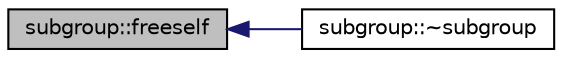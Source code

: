 digraph "subgroup::freeself"
{
  edge [fontname="Helvetica",fontsize="10",labelfontname="Helvetica",labelfontsize="10"];
  node [fontname="Helvetica",fontsize="10",shape=record];
  rankdir="LR";
  Node12 [label="subgroup::freeself",height=0.2,width=0.4,color="black", fillcolor="grey75", style="filled", fontcolor="black"];
  Node12 -> Node13 [dir="back",color="midnightblue",fontsize="10",style="solid",fontname="Helvetica"];
  Node13 [label="subgroup::~subgroup",height=0.2,width=0.4,color="black", fillcolor="white", style="filled",URL="$d0/d0a/classsubgroup.html#adbfc6bedf6bf5fa72e94852b4647b0c5"];
}
